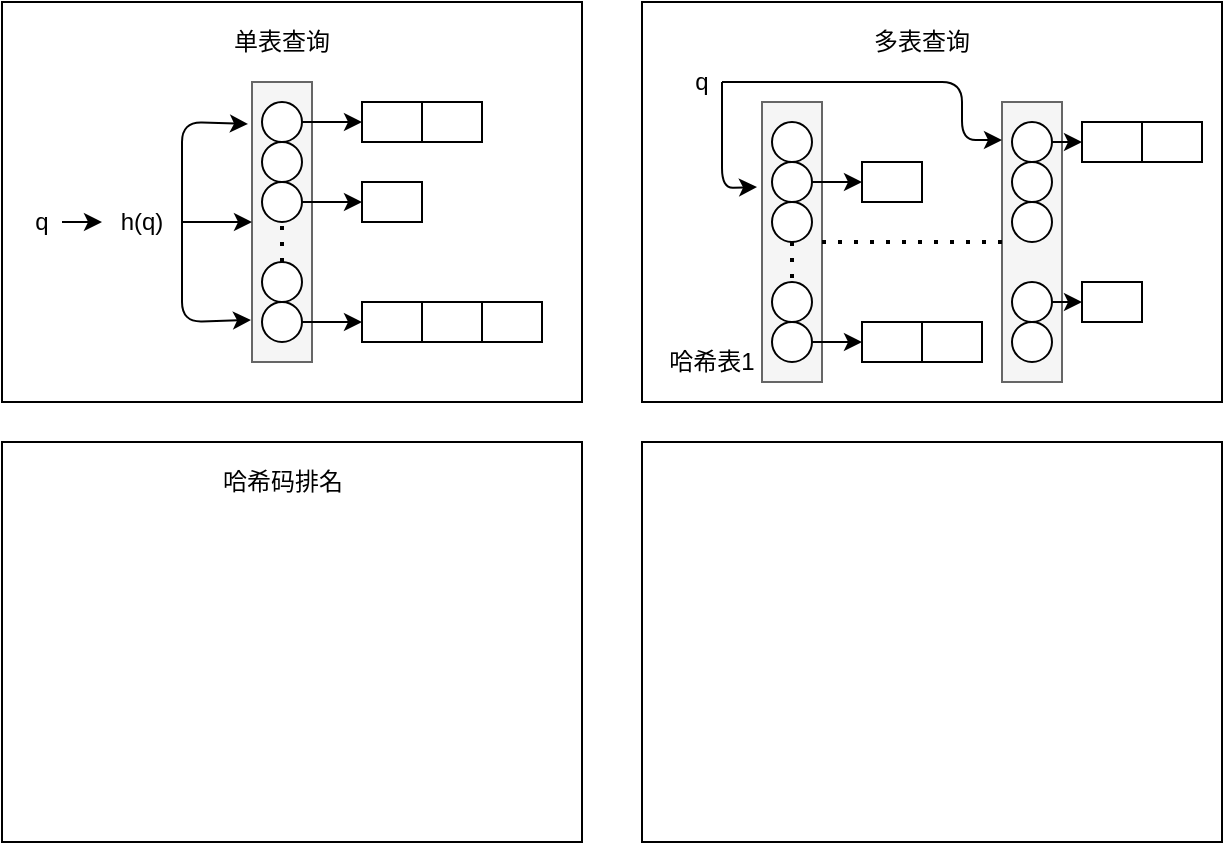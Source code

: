 <mxfile version="14.6.9" type="github">
  <diagram id="uzVWuI1P-TR0KRMASuwx" name="Page-1">
    <mxGraphModel dx="942" dy="624" grid="1" gridSize="10" guides="1" tooltips="1" connect="1" arrows="1" fold="1" page="1" pageScale="1" pageWidth="827" pageHeight="1169" math="0" shadow="0">
      <root>
        <mxCell id="0" />
        <mxCell id="1" parent="0" />
        <mxCell id="XByTLXD1ZILqwCPSWzRJ-2" value="" style="rounded=0;whiteSpace=wrap;html=1;" vertex="1" parent="1">
          <mxGeometry x="120" y="120" width="290" height="200" as="geometry" />
        </mxCell>
        <mxCell id="XByTLXD1ZILqwCPSWzRJ-3" value="" style="rounded=0;whiteSpace=wrap;html=1;" vertex="1" parent="1">
          <mxGeometry x="440" y="120" width="290" height="200" as="geometry" />
        </mxCell>
        <mxCell id="XByTLXD1ZILqwCPSWzRJ-4" value="" style="rounded=0;whiteSpace=wrap;html=1;" vertex="1" parent="1">
          <mxGeometry x="120" y="340" width="290" height="200" as="geometry" />
        </mxCell>
        <mxCell id="XByTLXD1ZILqwCPSWzRJ-5" value="" style="rounded=0;whiteSpace=wrap;html=1;" vertex="1" parent="1">
          <mxGeometry x="440" y="340" width="290" height="200" as="geometry" />
        </mxCell>
        <mxCell id="XByTLXD1ZILqwCPSWzRJ-6" value="单表查询" style="text;html=1;strokeColor=none;fillColor=none;align=center;verticalAlign=middle;whiteSpace=wrap;rounded=0;" vertex="1" parent="1">
          <mxGeometry x="230" y="130" width="60" height="20" as="geometry" />
        </mxCell>
        <mxCell id="XByTLXD1ZILqwCPSWzRJ-7" value="多表查询" style="text;html=1;strokeColor=none;fillColor=none;align=center;verticalAlign=middle;whiteSpace=wrap;rounded=0;" vertex="1" parent="1">
          <mxGeometry x="555" y="130" width="50" height="20" as="geometry" />
        </mxCell>
        <mxCell id="XByTLXD1ZILqwCPSWzRJ-8" value="" style="rounded=0;whiteSpace=wrap;html=1;fillColor=#f5f5f5;strokeColor=#666666;fontColor=#333333;" vertex="1" parent="1">
          <mxGeometry x="245" y="160" width="30" height="140" as="geometry" />
        </mxCell>
        <mxCell id="XByTLXD1ZILqwCPSWzRJ-9" value="q" style="text;html=1;strokeColor=none;fillColor=none;align=center;verticalAlign=middle;whiteSpace=wrap;rounded=0;" vertex="1" parent="1">
          <mxGeometry x="130" y="220" width="20" height="20" as="geometry" />
        </mxCell>
        <mxCell id="XByTLXD1ZILqwCPSWzRJ-10" value="h(q)" style="text;html=1;strokeColor=none;fillColor=none;align=center;verticalAlign=middle;whiteSpace=wrap;rounded=0;" vertex="1" parent="1">
          <mxGeometry x="170" y="220" width="40" height="20" as="geometry" />
        </mxCell>
        <mxCell id="XByTLXD1ZILqwCPSWzRJ-11" value="" style="endArrow=classic;html=1;exitX=1;exitY=0.5;exitDx=0;exitDy=0;entryX=0;entryY=0.5;entryDx=0;entryDy=0;" edge="1" parent="1" source="XByTLXD1ZILqwCPSWzRJ-9" target="XByTLXD1ZILqwCPSWzRJ-10">
          <mxGeometry width="50" height="50" relative="1" as="geometry">
            <mxPoint x="160" y="310" as="sourcePoint" />
            <mxPoint x="210" y="260" as="targetPoint" />
          </mxGeometry>
        </mxCell>
        <mxCell id="XByTLXD1ZILqwCPSWzRJ-12" value="" style="endArrow=classic;html=1;exitX=1;exitY=0.5;exitDx=0;exitDy=0;entryX=0;entryY=0.5;entryDx=0;entryDy=0;" edge="1" parent="1" source="XByTLXD1ZILqwCPSWzRJ-10" target="XByTLXD1ZILqwCPSWzRJ-8">
          <mxGeometry width="50" height="50" relative="1" as="geometry">
            <mxPoint x="200" y="260" as="sourcePoint" />
            <mxPoint x="250" y="210" as="targetPoint" />
          </mxGeometry>
        </mxCell>
        <mxCell id="XByTLXD1ZILqwCPSWzRJ-13" value="" style="endArrow=classic;html=1;exitX=1;exitY=0.5;exitDx=0;exitDy=0;entryX=-0.067;entryY=0.15;entryDx=0;entryDy=0;entryPerimeter=0;" edge="1" parent="1" source="XByTLXD1ZILqwCPSWzRJ-10" target="XByTLXD1ZILqwCPSWzRJ-8">
          <mxGeometry width="50" height="50" relative="1" as="geometry">
            <mxPoint x="180" y="310" as="sourcePoint" />
            <mxPoint x="60" y="310" as="targetPoint" />
            <Array as="points">
              <mxPoint x="210" y="180" />
            </Array>
          </mxGeometry>
        </mxCell>
        <mxCell id="XByTLXD1ZILqwCPSWzRJ-14" value="" style="endArrow=classic;html=1;exitX=1;exitY=0.5;exitDx=0;exitDy=0;entryX=-0.017;entryY=0.85;entryDx=0;entryDy=0;entryPerimeter=0;" edge="1" parent="1" source="XByTLXD1ZILqwCPSWzRJ-10" target="XByTLXD1ZILqwCPSWzRJ-8">
          <mxGeometry width="50" height="50" relative="1" as="geometry">
            <mxPoint x="180" y="310" as="sourcePoint" />
            <mxPoint x="230" y="260" as="targetPoint" />
            <Array as="points">
              <mxPoint x="210" y="280" />
            </Array>
          </mxGeometry>
        </mxCell>
        <mxCell id="XByTLXD1ZILqwCPSWzRJ-15" value="" style="ellipse;whiteSpace=wrap;html=1;aspect=fixed;" vertex="1" parent="1">
          <mxGeometry x="250" y="170" width="20" height="20" as="geometry" />
        </mxCell>
        <mxCell id="XByTLXD1ZILqwCPSWzRJ-16" value="" style="ellipse;whiteSpace=wrap;html=1;aspect=fixed;" vertex="1" parent="1">
          <mxGeometry x="250" y="190" width="20" height="20" as="geometry" />
        </mxCell>
        <mxCell id="XByTLXD1ZILqwCPSWzRJ-17" value="" style="ellipse;whiteSpace=wrap;html=1;aspect=fixed;" vertex="1" parent="1">
          <mxGeometry x="250" y="210" width="20" height="20" as="geometry" />
        </mxCell>
        <mxCell id="XByTLXD1ZILqwCPSWzRJ-19" value="" style="ellipse;whiteSpace=wrap;html=1;aspect=fixed;" vertex="1" parent="1">
          <mxGeometry x="250" y="270" width="20" height="20" as="geometry" />
        </mxCell>
        <mxCell id="XByTLXD1ZILqwCPSWzRJ-20" value="" style="ellipse;whiteSpace=wrap;html=1;aspect=fixed;" vertex="1" parent="1">
          <mxGeometry x="250" y="250" width="20" height="20" as="geometry" />
        </mxCell>
        <mxCell id="XByTLXD1ZILqwCPSWzRJ-22" value="" style="endArrow=none;dashed=1;html=1;dashPattern=1 3;strokeWidth=2;entryX=0.5;entryY=1;entryDx=0;entryDy=0;exitX=0.5;exitY=0;exitDx=0;exitDy=0;" edge="1" parent="1" source="XByTLXD1ZILqwCPSWzRJ-20" target="XByTLXD1ZILqwCPSWzRJ-17">
          <mxGeometry width="50" height="50" relative="1" as="geometry">
            <mxPoint x="390" y="330" as="sourcePoint" />
            <mxPoint x="440" y="280" as="targetPoint" />
          </mxGeometry>
        </mxCell>
        <mxCell id="XByTLXD1ZILqwCPSWzRJ-25" value="" style="endArrow=classic;html=1;entryX=0;entryY=0.5;entryDx=0;entryDy=0;" edge="1" parent="1" source="XByTLXD1ZILqwCPSWzRJ-15" target="XByTLXD1ZILqwCPSWzRJ-26">
          <mxGeometry width="50" height="50" relative="1" as="geometry">
            <mxPoint x="390" y="330" as="sourcePoint" />
            <mxPoint x="440" y="280" as="targetPoint" />
          </mxGeometry>
        </mxCell>
        <mxCell id="XByTLXD1ZILqwCPSWzRJ-26" value="" style="rounded=0;whiteSpace=wrap;html=1;" vertex="1" parent="1">
          <mxGeometry x="300" y="170" width="30" height="20" as="geometry" />
        </mxCell>
        <mxCell id="XByTLXD1ZILqwCPSWzRJ-28" value="" style="rounded=0;whiteSpace=wrap;html=1;" vertex="1" parent="1">
          <mxGeometry x="330" y="170" width="30" height="20" as="geometry" />
        </mxCell>
        <mxCell id="XByTLXD1ZILqwCPSWzRJ-29" value="" style="rounded=0;whiteSpace=wrap;html=1;" vertex="1" parent="1">
          <mxGeometry x="300" y="270" width="30" height="20" as="geometry" />
        </mxCell>
        <mxCell id="XByTLXD1ZILqwCPSWzRJ-30" value="" style="rounded=0;whiteSpace=wrap;html=1;" vertex="1" parent="1">
          <mxGeometry x="330" y="270" width="30" height="20" as="geometry" />
        </mxCell>
        <mxCell id="XByTLXD1ZILqwCPSWzRJ-31" value="" style="rounded=0;whiteSpace=wrap;html=1;" vertex="1" parent="1">
          <mxGeometry x="360" y="270" width="30" height="20" as="geometry" />
        </mxCell>
        <mxCell id="XByTLXD1ZILqwCPSWzRJ-32" value="" style="endArrow=classic;html=1;exitX=1;exitY=0.5;exitDx=0;exitDy=0;" edge="1" parent="1" source="XByTLXD1ZILqwCPSWzRJ-19">
          <mxGeometry width="50" height="50" relative="1" as="geometry">
            <mxPoint x="390" y="330" as="sourcePoint" />
            <mxPoint x="300" y="280" as="targetPoint" />
          </mxGeometry>
        </mxCell>
        <mxCell id="XByTLXD1ZILqwCPSWzRJ-33" value="" style="rounded=0;whiteSpace=wrap;html=1;" vertex="1" parent="1">
          <mxGeometry x="300" y="210" width="30" height="20" as="geometry" />
        </mxCell>
        <mxCell id="XByTLXD1ZILqwCPSWzRJ-34" value="" style="endArrow=classic;html=1;entryX=0;entryY=0.5;entryDx=0;entryDy=0;exitX=1;exitY=0.5;exitDx=0;exitDy=0;" edge="1" parent="1" source="XByTLXD1ZILqwCPSWzRJ-17" target="XByTLXD1ZILqwCPSWzRJ-33">
          <mxGeometry width="50" height="50" relative="1" as="geometry">
            <mxPoint x="280" y="190" as="sourcePoint" />
            <mxPoint x="310" y="190" as="targetPoint" />
          </mxGeometry>
        </mxCell>
        <mxCell id="XByTLXD1ZILqwCPSWzRJ-35" value="哈希码排名" style="text;html=1;strokeColor=none;fillColor=none;align=center;verticalAlign=middle;whiteSpace=wrap;rounded=0;" vertex="1" parent="1">
          <mxGeometry x="227.5" y="350" width="65" height="20" as="geometry" />
        </mxCell>
        <mxCell id="XByTLXD1ZILqwCPSWzRJ-41" value="" style="rounded=0;whiteSpace=wrap;html=1;fillColor=#f5f5f5;strokeColor=#666666;fontColor=#333333;" vertex="1" parent="1">
          <mxGeometry x="500" y="170" width="30" height="140" as="geometry" />
        </mxCell>
        <mxCell id="XByTLXD1ZILqwCPSWzRJ-42" value="" style="ellipse;whiteSpace=wrap;html=1;aspect=fixed;" vertex="1" parent="1">
          <mxGeometry x="505" y="180" width="20" height="20" as="geometry" />
        </mxCell>
        <mxCell id="XByTLXD1ZILqwCPSWzRJ-43" value="" style="ellipse;whiteSpace=wrap;html=1;aspect=fixed;" vertex="1" parent="1">
          <mxGeometry x="505" y="220" width="20" height="20" as="geometry" />
        </mxCell>
        <mxCell id="XByTLXD1ZILqwCPSWzRJ-44" value="" style="ellipse;whiteSpace=wrap;html=1;aspect=fixed;" vertex="1" parent="1">
          <mxGeometry x="505" y="260" width="20" height="20" as="geometry" />
        </mxCell>
        <mxCell id="XByTLXD1ZILqwCPSWzRJ-45" value="" style="rounded=0;whiteSpace=wrap;html=1;fillColor=#f5f5f5;strokeColor=#666666;fontColor=#333333;" vertex="1" parent="1">
          <mxGeometry x="620" y="170" width="30" height="140" as="geometry" />
        </mxCell>
        <mxCell id="XByTLXD1ZILqwCPSWzRJ-46" value="" style="ellipse;whiteSpace=wrap;html=1;aspect=fixed;" vertex="1" parent="1">
          <mxGeometry x="625" y="180" width="20" height="20" as="geometry" />
        </mxCell>
        <mxCell id="XByTLXD1ZILqwCPSWzRJ-47" value="" style="ellipse;whiteSpace=wrap;html=1;aspect=fixed;" vertex="1" parent="1">
          <mxGeometry x="625" y="220" width="20" height="20" as="geometry" />
        </mxCell>
        <mxCell id="XByTLXD1ZILqwCPSWzRJ-48" value="" style="ellipse;whiteSpace=wrap;html=1;aspect=fixed;" vertex="1" parent="1">
          <mxGeometry x="625" y="260" width="20" height="20" as="geometry" />
        </mxCell>
        <mxCell id="XByTLXD1ZILqwCPSWzRJ-49" value="" style="ellipse;whiteSpace=wrap;html=1;aspect=fixed;" vertex="1" parent="1">
          <mxGeometry x="505" y="200" width="20" height="20" as="geometry" />
        </mxCell>
        <mxCell id="XByTLXD1ZILqwCPSWzRJ-50" value="" style="ellipse;whiteSpace=wrap;html=1;aspect=fixed;" vertex="1" parent="1">
          <mxGeometry x="505" y="280" width="20" height="20" as="geometry" />
        </mxCell>
        <mxCell id="XByTLXD1ZILqwCPSWzRJ-51" value="" style="ellipse;whiteSpace=wrap;html=1;aspect=fixed;" vertex="1" parent="1">
          <mxGeometry x="625" y="200" width="20" height="20" as="geometry" />
        </mxCell>
        <mxCell id="XByTLXD1ZILqwCPSWzRJ-52" value="" style="ellipse;whiteSpace=wrap;html=1;aspect=fixed;" vertex="1" parent="1">
          <mxGeometry x="625" y="280" width="20" height="20" as="geometry" />
        </mxCell>
        <mxCell id="XByTLXD1ZILqwCPSWzRJ-54" value="q" style="text;html=1;strokeColor=none;fillColor=none;align=center;verticalAlign=middle;whiteSpace=wrap;rounded=0;" vertex="1" parent="1">
          <mxGeometry x="460" y="150" width="20" height="20" as="geometry" />
        </mxCell>
        <mxCell id="XByTLXD1ZILqwCPSWzRJ-55" value="" style="endArrow=classic;html=1;exitX=1;exitY=0.5;exitDx=0;exitDy=0;entryX=0;entryY=0.136;entryDx=0;entryDy=0;entryPerimeter=0;" edge="1" parent="1" source="XByTLXD1ZILqwCPSWzRJ-54" target="XByTLXD1ZILqwCPSWzRJ-45">
          <mxGeometry width="50" height="50" relative="1" as="geometry">
            <mxPoint x="560" y="80" as="sourcePoint" />
            <mxPoint x="610" y="30" as="targetPoint" />
            <Array as="points">
              <mxPoint x="600" y="160" />
              <mxPoint x="600" y="189" />
            </Array>
          </mxGeometry>
        </mxCell>
        <mxCell id="XByTLXD1ZILqwCPSWzRJ-56" value="" style="endArrow=classic;html=1;exitX=1;exitY=0.5;exitDx=0;exitDy=0;entryX=-0.083;entryY=0.304;entryDx=0;entryDy=0;entryPerimeter=0;" edge="1" parent="1" source="XByTLXD1ZILqwCPSWzRJ-54" target="XByTLXD1ZILqwCPSWzRJ-41">
          <mxGeometry width="50" height="50" relative="1" as="geometry">
            <mxPoint x="270" y="70" as="sourcePoint" />
            <mxPoint x="320" y="20" as="targetPoint" />
            <Array as="points">
              <mxPoint x="480" y="213" />
            </Array>
          </mxGeometry>
        </mxCell>
        <mxCell id="XByTLXD1ZILqwCPSWzRJ-57" value="" style="endArrow=none;dashed=1;html=1;dashPattern=1 3;strokeWidth=2;entryX=0.5;entryY=0;entryDx=0;entryDy=0;exitX=0.5;exitY=1;exitDx=0;exitDy=0;" edge="1" parent="1" source="XByTLXD1ZILqwCPSWzRJ-43" target="XByTLXD1ZILqwCPSWzRJ-44">
          <mxGeometry width="50" height="50" relative="1" as="geometry">
            <mxPoint x="560" y="60" as="sourcePoint" />
            <mxPoint x="610" y="10" as="targetPoint" />
          </mxGeometry>
        </mxCell>
        <mxCell id="XByTLXD1ZILqwCPSWzRJ-58" value="" style="endArrow=none;dashed=1;html=1;dashPattern=1 3;strokeWidth=2;exitX=1;exitY=0.5;exitDx=0;exitDy=0;entryX=0;entryY=0.5;entryDx=0;entryDy=0;" edge="1" parent="1" source="XByTLXD1ZILqwCPSWzRJ-41" target="XByTLXD1ZILqwCPSWzRJ-45">
          <mxGeometry width="50" height="50" relative="1" as="geometry">
            <mxPoint x="550" y="270" as="sourcePoint" />
            <mxPoint x="600" y="220" as="targetPoint" />
          </mxGeometry>
        </mxCell>
        <mxCell id="XByTLXD1ZILqwCPSWzRJ-59" value="" style="rounded=0;whiteSpace=wrap;html=1;" vertex="1" parent="1">
          <mxGeometry x="550" y="200" width="30" height="20" as="geometry" />
        </mxCell>
        <mxCell id="XByTLXD1ZILqwCPSWzRJ-60" value="" style="endArrow=classic;html=1;exitX=1;exitY=0.5;exitDx=0;exitDy=0;entryX=0;entryY=0.5;entryDx=0;entryDy=0;" edge="1" parent="1" source="XByTLXD1ZILqwCPSWzRJ-49" target="XByTLXD1ZILqwCPSWzRJ-59">
          <mxGeometry width="50" height="50" relative="1" as="geometry">
            <mxPoint x="580" y="60" as="sourcePoint" />
            <mxPoint x="630" y="10" as="targetPoint" />
          </mxGeometry>
        </mxCell>
        <mxCell id="XByTLXD1ZILqwCPSWzRJ-61" value="" style="rounded=0;whiteSpace=wrap;html=1;" vertex="1" parent="1">
          <mxGeometry x="550" y="280" width="30" height="20" as="geometry" />
        </mxCell>
        <mxCell id="XByTLXD1ZILqwCPSWzRJ-62" value="" style="endArrow=classic;html=1;exitX=1;exitY=0.5;exitDx=0;exitDy=0;entryX=0;entryY=0.5;entryDx=0;entryDy=0;" edge="1" parent="1" source="XByTLXD1ZILqwCPSWzRJ-50" target="XByTLXD1ZILqwCPSWzRJ-61">
          <mxGeometry width="50" height="50" relative="1" as="geometry">
            <mxPoint x="540" y="380" as="sourcePoint" />
            <mxPoint x="590" y="330" as="targetPoint" />
          </mxGeometry>
        </mxCell>
        <mxCell id="XByTLXD1ZILqwCPSWzRJ-63" value="" style="rounded=0;whiteSpace=wrap;html=1;" vertex="1" parent="1">
          <mxGeometry x="580" y="280" width="30" height="20" as="geometry" />
        </mxCell>
        <mxCell id="XByTLXD1ZILqwCPSWzRJ-64" value="" style="rounded=0;whiteSpace=wrap;html=1;" vertex="1" parent="1">
          <mxGeometry x="660" y="180" width="30" height="20" as="geometry" />
        </mxCell>
        <mxCell id="XByTLXD1ZILqwCPSWzRJ-65" value="" style="rounded=0;whiteSpace=wrap;html=1;" vertex="1" parent="1">
          <mxGeometry x="690" y="180" width="30" height="20" as="geometry" />
        </mxCell>
        <mxCell id="XByTLXD1ZILqwCPSWzRJ-66" value="" style="endArrow=classic;html=1;exitX=1;exitY=0.5;exitDx=0;exitDy=0;entryX=0;entryY=0.5;entryDx=0;entryDy=0;" edge="1" parent="1" source="XByTLXD1ZILqwCPSWzRJ-46" target="XByTLXD1ZILqwCPSWzRJ-64">
          <mxGeometry width="50" height="50" relative="1" as="geometry">
            <mxPoint x="730" y="90" as="sourcePoint" />
            <mxPoint x="780" y="40" as="targetPoint" />
          </mxGeometry>
        </mxCell>
        <mxCell id="XByTLXD1ZILqwCPSWzRJ-67" value="" style="rounded=0;whiteSpace=wrap;html=1;" vertex="1" parent="1">
          <mxGeometry x="660" y="260" width="30" height="20" as="geometry" />
        </mxCell>
        <mxCell id="XByTLXD1ZILqwCPSWzRJ-68" value="" style="endArrow=classic;html=1;exitX=1;exitY=0.5;exitDx=0;exitDy=0;entryX=0;entryY=0.5;entryDx=0;entryDy=0;" edge="1" parent="1" source="XByTLXD1ZILqwCPSWzRJ-48" target="XByTLXD1ZILqwCPSWzRJ-67">
          <mxGeometry width="50" height="50" relative="1" as="geometry">
            <mxPoint x="680" y="90" as="sourcePoint" />
            <mxPoint x="730" y="40" as="targetPoint" />
          </mxGeometry>
        </mxCell>
        <mxCell id="XByTLXD1ZILqwCPSWzRJ-69" value="哈希表1" style="text;html=1;strokeColor=none;fillColor=none;align=center;verticalAlign=middle;whiteSpace=wrap;rounded=0;" vertex="1" parent="1">
          <mxGeometry x="450" y="290" width="50" height="20" as="geometry" />
        </mxCell>
      </root>
    </mxGraphModel>
  </diagram>
</mxfile>
